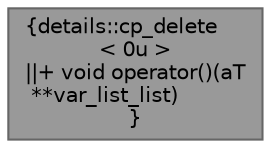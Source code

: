digraph "details::cp_delete&lt; 0u &gt;"
{
 // INTERACTIVE_SVG=YES
 // LATEX_PDF_SIZE
  bgcolor="transparent";
  edge [fontname=Helvetica,fontsize=10,labelfontname=Helvetica,labelfontsize=10];
  node [fontname=Helvetica,fontsize=10,shape=box,height=0.2,width=0.4];
  Node1 [label="{details::cp_delete\l\< 0u \>\n||+ void operator()(aT\l **var_list_list)\l}",height=0.2,width=0.4,color="gray40", fillcolor="grey60", style="filled", fontcolor="black",tooltip=" "];
}

